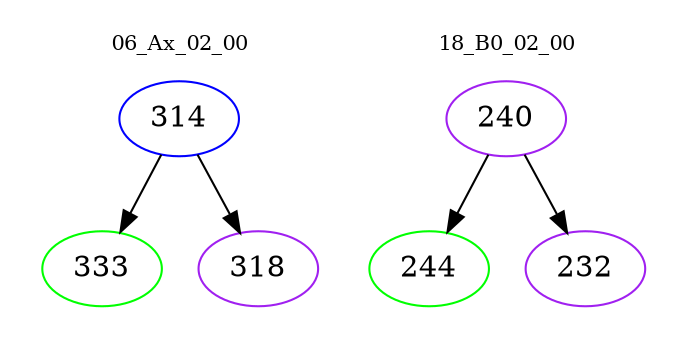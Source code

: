 digraph{
subgraph cluster_0 {
color = white
label = "06_Ax_02_00";
fontsize=10;
T0_314 [label="314", color="blue"]
T0_314 -> T0_333 [color="black"]
T0_333 [label="333", color="green"]
T0_314 -> T0_318 [color="black"]
T0_318 [label="318", color="purple"]
}
subgraph cluster_1 {
color = white
label = "18_B0_02_00";
fontsize=10;
T1_240 [label="240", color="purple"]
T1_240 -> T1_244 [color="black"]
T1_244 [label="244", color="green"]
T1_240 -> T1_232 [color="black"]
T1_232 [label="232", color="purple"]
}
}
